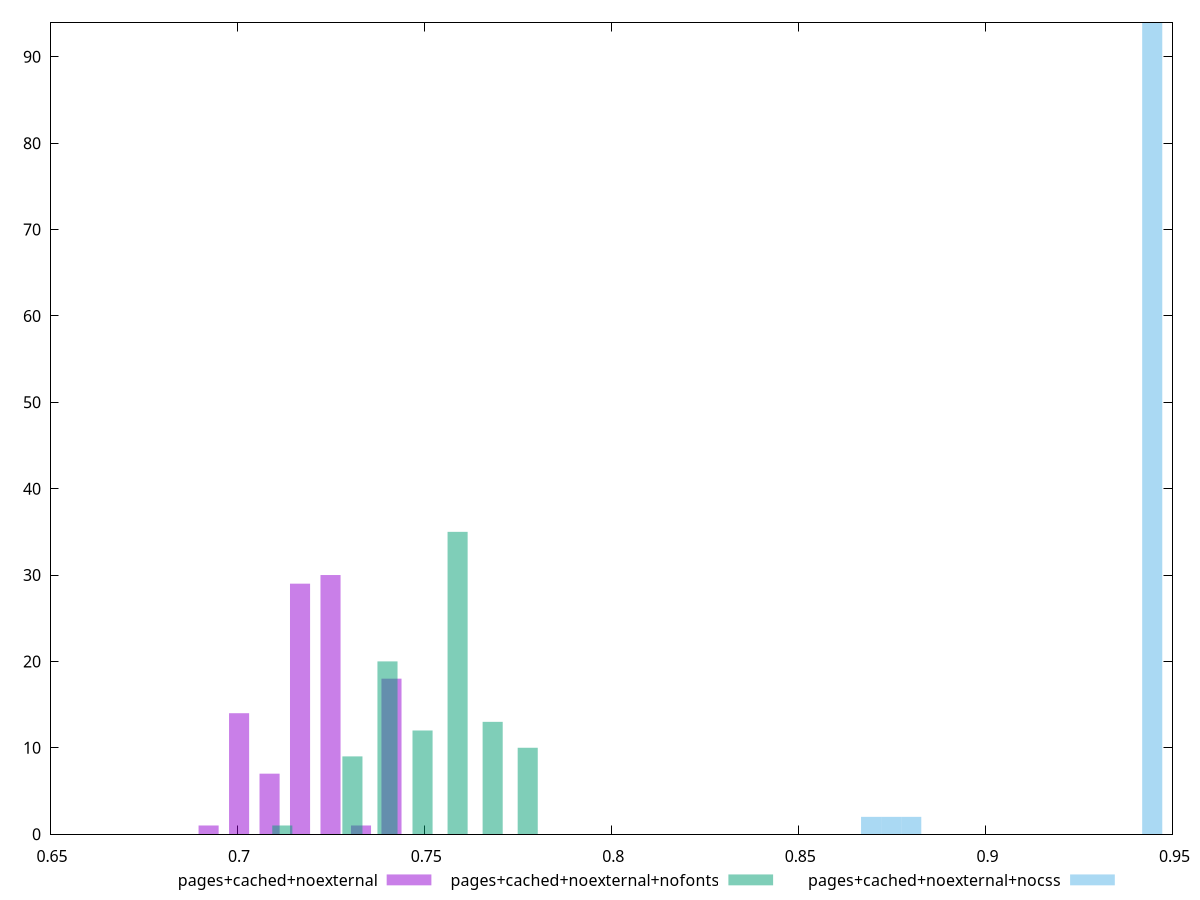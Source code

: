 $_pagesCachedNoexternal <<EOF
0.7005337554183992 14
0.7249709794446225 30
0.7168252381025481 29
0.7412624621287713 18
0.7086794967604737 7
0.6923880140763249 1
0.7331167207866969 1
EOF
$_pagesCachedNoexternalNofonts <<EOF
0.7401955066857726 20
0.7776737601888497 10
0.7683041968130805 13
0.7589346334373113 35
0.7308259433100034 9
0.7495650700615419 12
0.7120868165584648 1
EOF
$_pagesCachedNoexternalNocss <<EOF
0.944582103571307 94
0.8694448907872258 2
0.8748118345575173 2
0.8801787783278088 2
EOF
set key outside below
set terminal pngcairo
set output "report_00005_2020-11-02T22-26-11.212Z/performance_score/performance_score_pages+cached+noexternal_pages+cached+noexternal+nofonts_pages+cached+noexternal+nocss+hist.png"
set boxwidth 0.005366943770291517
set style fill transparent solid 0.5 noborder
set yrange [0:94]
plot $_pagesCachedNoexternal title "pages+cached+noexternal" with boxes ,$_pagesCachedNoexternalNofonts title "pages+cached+noexternal+nofonts" with boxes ,$_pagesCachedNoexternalNocss title "pages+cached+noexternal+nocss" with boxes ,